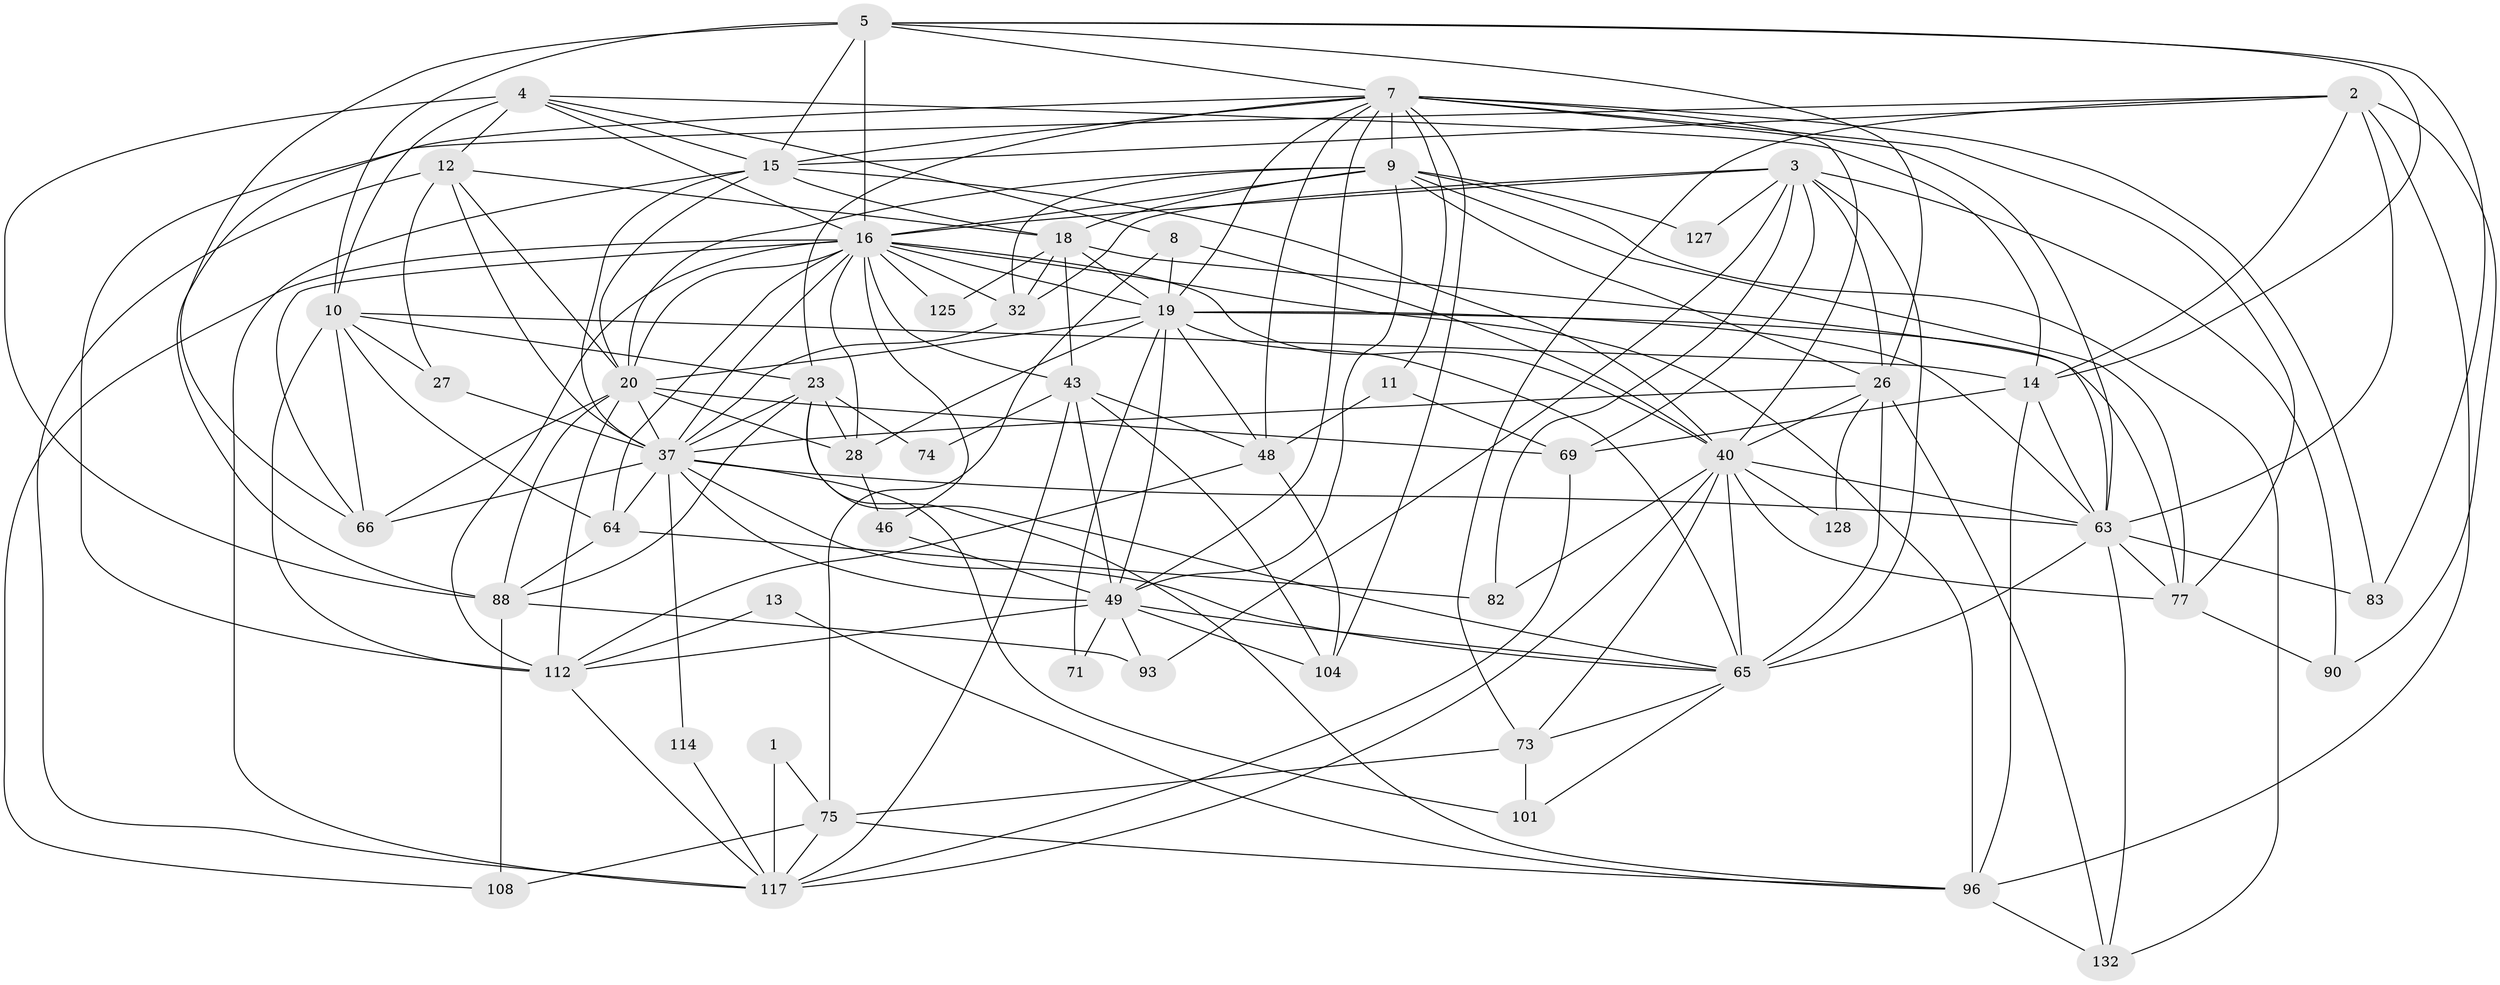 // original degree distribution, {2: 0.15217391304347827, 5: 0.18115942028985507, 4: 0.2971014492753623, 3: 0.2318840579710145, 6: 0.06521739130434782, 7: 0.06521739130434782, 8: 0.007246376811594203}
// Generated by graph-tools (version 1.1) at 2025/18/03/04/25 18:18:52]
// undirected, 55 vertices, 175 edges
graph export_dot {
graph [start="1"]
  node [color=gray90,style=filled];
  1;
  2 [super="+111+38"];
  3 [super="+91+54"];
  4 [super="+39+47"];
  5 [super="+6+68"];
  7 [super="+34+52"];
  8 [super="+85"];
  9 [super="+105+31+42"];
  10 [super="+133+30"];
  11 [super="+56"];
  12 [super="+17"];
  13;
  14 [super="+97+21"];
  15 [super="+22"];
  16 [super="+55+25"];
  18 [super="+70+115"];
  19 [super="+35+29+102"];
  20 [super="+36+103"];
  23 [super="+137+24"];
  26 [super="+60+44"];
  27;
  28 [super="+58+45"];
  32;
  37 [super="+50+113+72+136"];
  40 [super="+120+41+123+86"];
  43 [super="+121"];
  46;
  48 [super="+118"];
  49 [super="+106+119"];
  63 [super="+87"];
  64 [super="+98+100"];
  65 [super="+116+81"];
  66;
  69;
  71;
  73 [super="+99"];
  74;
  75 [super="+79"];
  77 [super="+89"];
  82;
  83;
  88 [super="+131"];
  90;
  93;
  96 [super="+109"];
  101;
  104;
  108;
  112 [super="+135"];
  114;
  117 [super="+129"];
  125;
  127;
  128;
  132;
  1 -- 117;
  1 -- 75;
  2 -- 63;
  2 -- 14;
  2 -- 73;
  2 -- 15;
  2 -- 96;
  2 -- 112;
  2 -- 90;
  3 -- 65;
  3 -- 90;
  3 -- 82;
  3 -- 69;
  3 -- 32;
  3 -- 26;
  3 -- 93;
  3 -- 127;
  3 -- 16;
  4 -- 88 [weight=2];
  4 -- 8;
  4 -- 12;
  4 -- 15;
  4 -- 10;
  4 -- 14;
  4 -- 16;
  5 -- 66;
  5 -- 83;
  5 -- 26;
  5 -- 10;
  5 -- 14;
  5 -- 7;
  5 -- 15;
  5 -- 16 [weight=2];
  7 -- 83 [weight=2];
  7 -- 49;
  7 -- 11;
  7 -- 77;
  7 -- 63;
  7 -- 19;
  7 -- 88;
  7 -- 104;
  7 -- 48;
  7 -- 23;
  7 -- 9;
  7 -- 40;
  7 -- 15;
  8 -- 75;
  8 -- 19;
  8 -- 40;
  9 -- 32;
  9 -- 18;
  9 -- 49;
  9 -- 26;
  9 -- 77;
  9 -- 127;
  9 -- 16;
  9 -- 20;
  9 -- 132;
  10 -- 112;
  10 -- 27;
  10 -- 66;
  10 -- 23;
  10 -- 14;
  10 -- 64;
  11 -- 48;
  11 -- 69;
  12 -- 18;
  12 -- 20;
  12 -- 37;
  12 -- 117;
  12 -- 27;
  13 -- 96;
  13 -- 112;
  14 -- 96;
  14 -- 69;
  14 -- 63;
  15 -- 37;
  15 -- 40;
  15 -- 18;
  15 -- 20;
  15 -- 117;
  16 -- 32;
  16 -- 112 [weight=2];
  16 -- 125;
  16 -- 20 [weight=2];
  16 -- 96;
  16 -- 64 [weight=2];
  16 -- 66;
  16 -- 19 [weight=5];
  16 -- 28;
  16 -- 37;
  16 -- 40;
  16 -- 43;
  16 -- 108;
  16 -- 46;
  18 -- 19;
  18 -- 32;
  18 -- 43;
  18 -- 125;
  18 -- 63;
  19 -- 71;
  19 -- 63;
  19 -- 65;
  19 -- 20;
  19 -- 28;
  19 -- 77 [weight=2];
  19 -- 48;
  19 -- 49;
  20 -- 88;
  20 -- 37;
  20 -- 69;
  20 -- 66;
  20 -- 28;
  20 -- 112;
  23 -- 88 [weight=2];
  23 -- 74;
  23 -- 65;
  23 -- 96;
  23 -- 37;
  23 -- 28;
  26 -- 128;
  26 -- 132;
  26 -- 40;
  26 -- 65;
  26 -- 37 [weight=2];
  27 -- 37;
  28 -- 46;
  32 -- 37;
  37 -- 49;
  37 -- 65;
  37 -- 114;
  37 -- 63;
  37 -- 101;
  37 -- 64;
  37 -- 66;
  40 -- 117;
  40 -- 82;
  40 -- 65;
  40 -- 128;
  40 -- 77;
  40 -- 63;
  40 -- 73;
  43 -- 117;
  43 -- 49;
  43 -- 104;
  43 -- 74;
  43 -- 48;
  46 -- 49;
  48 -- 104;
  48 -- 112;
  49 -- 71;
  49 -- 104;
  49 -- 93;
  49 -- 65;
  49 -- 112;
  63 -- 132;
  63 -- 83;
  63 -- 65;
  63 -- 77;
  64 -- 88;
  64 -- 82;
  65 -- 73;
  65 -- 101;
  69 -- 117;
  73 -- 75;
  73 -- 101;
  75 -- 96;
  75 -- 108;
  75 -- 117;
  77 -- 90;
  88 -- 93;
  88 -- 108;
  96 -- 132;
  112 -- 117;
  114 -- 117;
}
